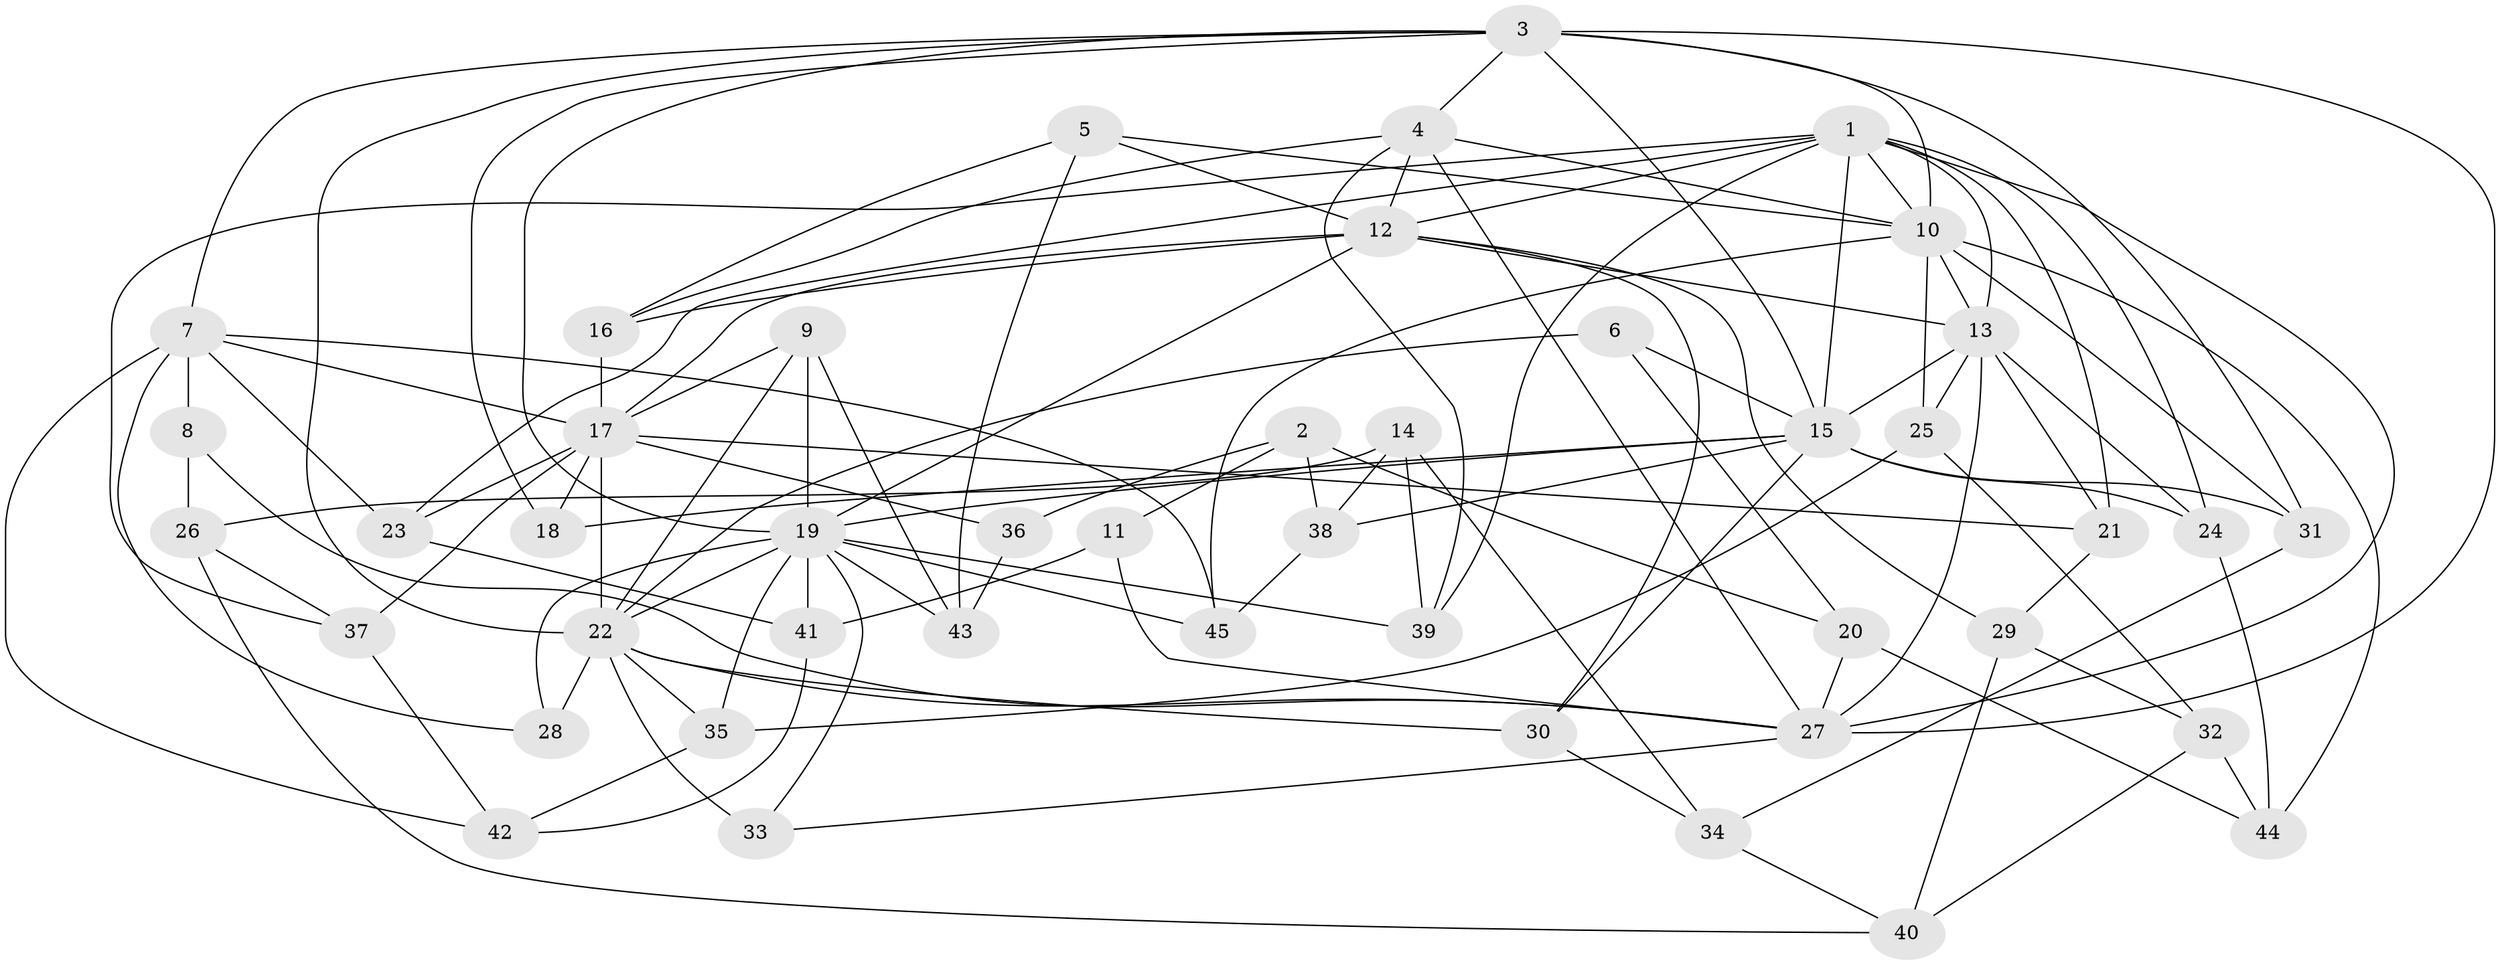 // original degree distribution, {4: 1.0}
// Generated by graph-tools (version 1.1) at 2025/38/03/09/25 02:38:03]
// undirected, 45 vertices, 117 edges
graph export_dot {
graph [start="1"]
  node [color=gray90,style=filled];
  1;
  2;
  3;
  4;
  5;
  6;
  7;
  8;
  9;
  10;
  11;
  12;
  13;
  14;
  15;
  16;
  17;
  18;
  19;
  20;
  21;
  22;
  23;
  24;
  25;
  26;
  27;
  28;
  29;
  30;
  31;
  32;
  33;
  34;
  35;
  36;
  37;
  38;
  39;
  40;
  41;
  42;
  43;
  44;
  45;
  1 -- 10 [weight=1.0];
  1 -- 12 [weight=1.0];
  1 -- 13 [weight=2.0];
  1 -- 15 [weight=2.0];
  1 -- 21 [weight=1.0];
  1 -- 23 [weight=1.0];
  1 -- 24 [weight=1.0];
  1 -- 27 [weight=1.0];
  1 -- 37 [weight=1.0];
  1 -- 39 [weight=1.0];
  2 -- 11 [weight=1.0];
  2 -- 20 [weight=1.0];
  2 -- 36 [weight=1.0];
  2 -- 38 [weight=1.0];
  3 -- 4 [weight=1.0];
  3 -- 7 [weight=1.0];
  3 -- 10 [weight=2.0];
  3 -- 15 [weight=1.0];
  3 -- 18 [weight=2.0];
  3 -- 19 [weight=1.0];
  3 -- 22 [weight=1.0];
  3 -- 27 [weight=2.0];
  3 -- 31 [weight=1.0];
  4 -- 10 [weight=1.0];
  4 -- 12 [weight=1.0];
  4 -- 16 [weight=1.0];
  4 -- 27 [weight=1.0];
  4 -- 39 [weight=1.0];
  5 -- 10 [weight=1.0];
  5 -- 12 [weight=1.0];
  5 -- 16 [weight=1.0];
  5 -- 43 [weight=1.0];
  6 -- 15 [weight=2.0];
  6 -- 20 [weight=1.0];
  6 -- 22 [weight=1.0];
  7 -- 8 [weight=2.0];
  7 -- 17 [weight=1.0];
  7 -- 23 [weight=1.0];
  7 -- 28 [weight=1.0];
  7 -- 42 [weight=1.0];
  7 -- 45 [weight=1.0];
  8 -- 26 [weight=1.0];
  8 -- 27 [weight=1.0];
  9 -- 17 [weight=1.0];
  9 -- 19 [weight=1.0];
  9 -- 22 [weight=1.0];
  9 -- 43 [weight=1.0];
  10 -- 13 [weight=1.0];
  10 -- 25 [weight=1.0];
  10 -- 31 [weight=1.0];
  10 -- 44 [weight=1.0];
  10 -- 45 [weight=1.0];
  11 -- 27 [weight=2.0];
  11 -- 41 [weight=1.0];
  12 -- 13 [weight=1.0];
  12 -- 16 [weight=1.0];
  12 -- 17 [weight=2.0];
  12 -- 19 [weight=1.0];
  12 -- 29 [weight=1.0];
  12 -- 30 [weight=1.0];
  13 -- 15 [weight=1.0];
  13 -- 21 [weight=1.0];
  13 -- 24 [weight=1.0];
  13 -- 25 [weight=1.0];
  13 -- 27 [weight=2.0];
  14 -- 26 [weight=1.0];
  14 -- 34 [weight=1.0];
  14 -- 38 [weight=1.0];
  14 -- 39 [weight=1.0];
  15 -- 18 [weight=1.0];
  15 -- 19 [weight=1.0];
  15 -- 24 [weight=1.0];
  15 -- 30 [weight=1.0];
  15 -- 31 [weight=1.0];
  15 -- 38 [weight=1.0];
  16 -- 17 [weight=1.0];
  17 -- 18 [weight=1.0];
  17 -- 21 [weight=1.0];
  17 -- 22 [weight=1.0];
  17 -- 23 [weight=1.0];
  17 -- 36 [weight=2.0];
  17 -- 37 [weight=1.0];
  19 -- 22 [weight=1.0];
  19 -- 28 [weight=1.0];
  19 -- 33 [weight=1.0];
  19 -- 35 [weight=1.0];
  19 -- 39 [weight=1.0];
  19 -- 41 [weight=1.0];
  19 -- 43 [weight=1.0];
  19 -- 45 [weight=1.0];
  20 -- 27 [weight=1.0];
  20 -- 44 [weight=1.0];
  21 -- 29 [weight=1.0];
  22 -- 27 [weight=1.0];
  22 -- 28 [weight=2.0];
  22 -- 30 [weight=1.0];
  22 -- 33 [weight=2.0];
  22 -- 35 [weight=1.0];
  23 -- 41 [weight=1.0];
  24 -- 44 [weight=1.0];
  25 -- 32 [weight=1.0];
  25 -- 35 [weight=1.0];
  26 -- 37 [weight=1.0];
  26 -- 40 [weight=1.0];
  27 -- 33 [weight=1.0];
  29 -- 32 [weight=1.0];
  29 -- 40 [weight=1.0];
  30 -- 34 [weight=1.0];
  31 -- 34 [weight=1.0];
  32 -- 40 [weight=1.0];
  32 -- 44 [weight=1.0];
  34 -- 40 [weight=1.0];
  35 -- 42 [weight=1.0];
  36 -- 43 [weight=1.0];
  37 -- 42 [weight=1.0];
  38 -- 45 [weight=1.0];
  41 -- 42 [weight=1.0];
}
